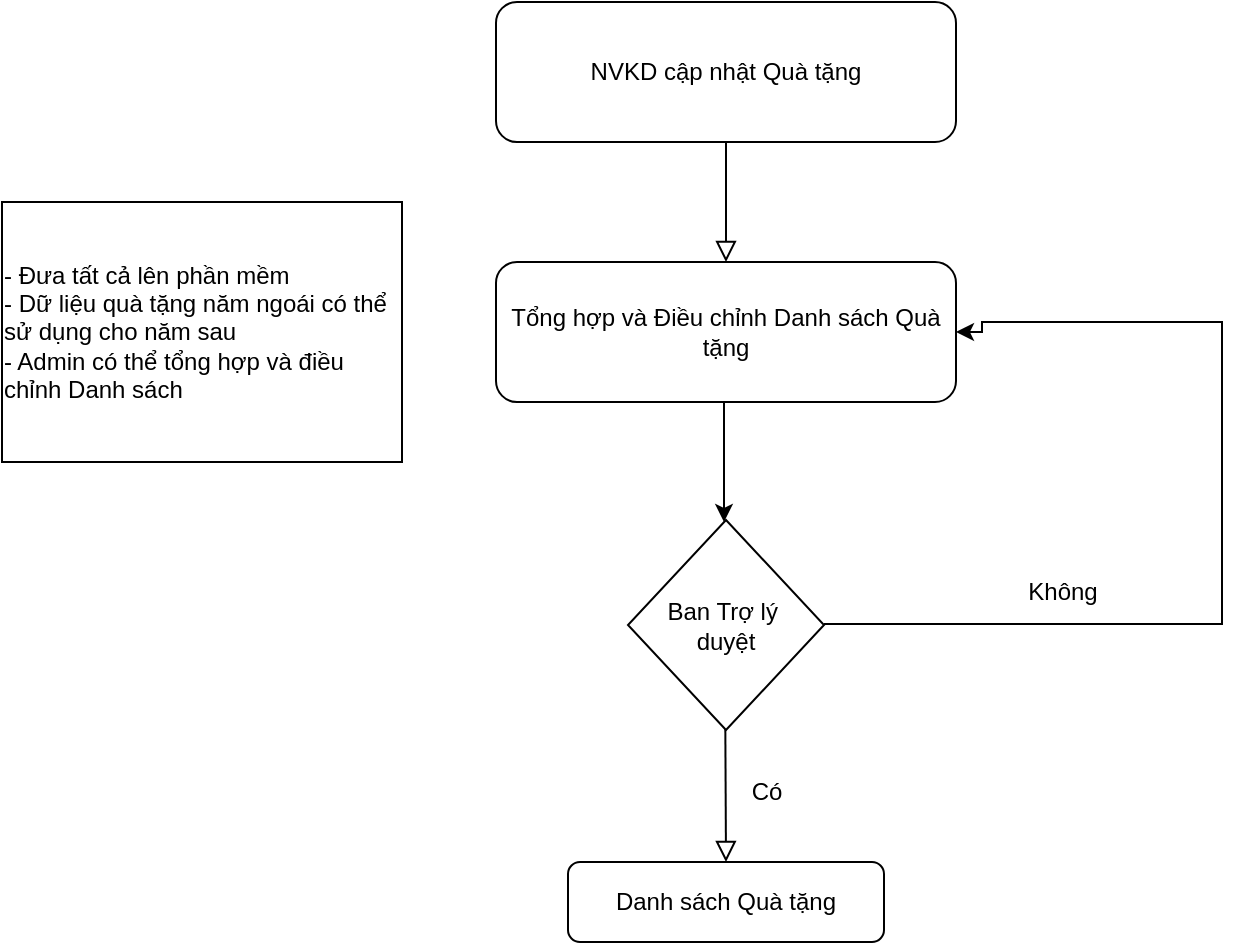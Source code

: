 <mxfile version="22.0.4" type="github">
  <diagram id="C5RBs43oDa-KdzZeNtuy" name="Page-1">
    <mxGraphModel dx="1674" dy="746" grid="1" gridSize="10" guides="1" tooltips="1" connect="1" arrows="1" fold="1" page="1" pageScale="1" pageWidth="827" pageHeight="1169" math="0" shadow="0">
      <root>
        <mxCell id="WIyWlLk6GJQsqaUBKTNV-0" />
        <mxCell id="WIyWlLk6GJQsqaUBKTNV-1" parent="WIyWlLk6GJQsqaUBKTNV-0" />
        <mxCell id="UwsBJNKFzbaIU69bkP0E-20" value="" style="rounded=0;html=1;jettySize=auto;orthogonalLoop=1;fontSize=11;endArrow=block;endFill=0;endSize=8;strokeWidth=1;shadow=0;labelBackgroundColor=none;edgeStyle=orthogonalEdgeStyle;entryX=0.5;entryY=0;entryDx=0;entryDy=0;" parent="WIyWlLk6GJQsqaUBKTNV-1" source="UwsBJNKFzbaIU69bkP0E-21" edge="1">
          <mxGeometry relative="1" as="geometry">
            <mxPoint x="442" y="170" as="targetPoint" />
            <Array as="points" />
          </mxGeometry>
        </mxCell>
        <mxCell id="UwsBJNKFzbaIU69bkP0E-21" value="NVKD cập nhật Quà tặng" style="rounded=1;whiteSpace=wrap;html=1;fontSize=12;glass=0;strokeWidth=1;shadow=0;" parent="WIyWlLk6GJQsqaUBKTNV-1" vertex="1">
          <mxGeometry x="327" y="40" width="230" height="70" as="geometry" />
        </mxCell>
        <mxCell id="UwsBJNKFzbaIU69bkP0E-22" value="Danh sách Quà tặng" style="rounded=1;whiteSpace=wrap;html=1;fontSize=12;glass=0;strokeWidth=1;shadow=0;" parent="WIyWlLk6GJQsqaUBKTNV-1" vertex="1">
          <mxGeometry x="363" y="470" width="158" height="40" as="geometry" />
        </mxCell>
        <mxCell id="YqEcJbg2NjSqVL6Djkyd-0" value="" style="edgeStyle=orthogonalEdgeStyle;rounded=0;orthogonalLoop=1;jettySize=auto;html=1;" edge="1" parent="WIyWlLk6GJQsqaUBKTNV-1">
          <mxGeometry relative="1" as="geometry">
            <mxPoint x="441" y="240" as="sourcePoint" />
            <mxPoint x="441" y="300" as="targetPoint" />
          </mxGeometry>
        </mxCell>
        <mxCell id="UwsBJNKFzbaIU69bkP0E-23" value="Tổng hợp và Điều chỉnh Danh sách Quà tặng" style="rounded=1;whiteSpace=wrap;html=1;fontSize=12;glass=0;strokeWidth=1;shadow=0;" parent="WIyWlLk6GJQsqaUBKTNV-1" vertex="1">
          <mxGeometry x="327" y="170" width="230" height="70" as="geometry" />
        </mxCell>
        <mxCell id="UwsBJNKFzbaIU69bkP0E-24" style="edgeStyle=orthogonalEdgeStyle;rounded=0;orthogonalLoop=1;jettySize=auto;html=1;entryX=1;entryY=0.5;entryDx=0;entryDy=0;" parent="WIyWlLk6GJQsqaUBKTNV-1" edge="1">
          <mxGeometry relative="1" as="geometry">
            <mxPoint x="491" y="351" as="sourcePoint" />
            <mxPoint x="557" y="205" as="targetPoint" />
            <Array as="points">
              <mxPoint x="690" y="351" />
              <mxPoint x="690" y="200" />
              <mxPoint x="570" y="200" />
              <mxPoint x="570" y="205" />
            </Array>
          </mxGeometry>
        </mxCell>
        <mxCell id="UwsBJNKFzbaIU69bkP0E-27" value="" style="rounded=0;html=1;jettySize=auto;orthogonalLoop=1;fontSize=11;endArrow=block;endFill=0;endSize=8;strokeWidth=1;shadow=0;labelBackgroundColor=none;edgeStyle=orthogonalEdgeStyle;entryX=0.5;entryY=0;entryDx=0;entryDy=0;" parent="WIyWlLk6GJQsqaUBKTNV-1" edge="1" target="UwsBJNKFzbaIU69bkP0E-22">
          <mxGeometry relative="1" as="geometry">
            <mxPoint x="441.5" y="370" as="sourcePoint" />
            <mxPoint x="441.5" y="430" as="targetPoint" />
            <Array as="points" />
          </mxGeometry>
        </mxCell>
        <mxCell id="UwsBJNKFzbaIU69bkP0E-28" value="Có" style="text;html=1;align=center;verticalAlign=middle;resizable=0;points=[];autosize=1;strokeColor=none;fillColor=none;" parent="WIyWlLk6GJQsqaUBKTNV-1" vertex="1">
          <mxGeometry x="442" y="420" width="40" height="30" as="geometry" />
        </mxCell>
        <mxCell id="UwsBJNKFzbaIU69bkP0E-30" value="Không" style="text;html=1;align=center;verticalAlign=middle;resizable=0;points=[];autosize=1;strokeColor=none;fillColor=none;" parent="WIyWlLk6GJQsqaUBKTNV-1" vertex="1">
          <mxGeometry x="580" y="320" width="60" height="30" as="geometry" />
        </mxCell>
        <mxCell id="YqEcJbg2NjSqVL6Djkyd-1" value="&lt;div&gt;Ban Trợ lý&amp;nbsp;&lt;/div&gt;&lt;div&gt;duyệt&lt;/div&gt;" style="rhombus;whiteSpace=wrap;html=1;" vertex="1" parent="WIyWlLk6GJQsqaUBKTNV-1">
          <mxGeometry x="393" y="299" width="98" height="105" as="geometry" />
        </mxCell>
        <mxCell id="YqEcJbg2NjSqVL6Djkyd-3" value="&lt;div align=&quot;left&quot;&gt;- Đưa tất cả lên phần mềm&lt;/div&gt;&lt;div align=&quot;left&quot;&gt;- Dữ liệu quà tặng năm ngoái có thể sử dụng cho năm sau&lt;/div&gt;&lt;div align=&quot;left&quot;&gt;- Admin có thể tổng hợp và điều chỉnh Danh sách&lt;br&gt;&lt;/div&gt;" style="rounded=0;whiteSpace=wrap;html=1;" vertex="1" parent="WIyWlLk6GJQsqaUBKTNV-1">
          <mxGeometry x="80" y="140" width="200" height="130" as="geometry" />
        </mxCell>
      </root>
    </mxGraphModel>
  </diagram>
</mxfile>
